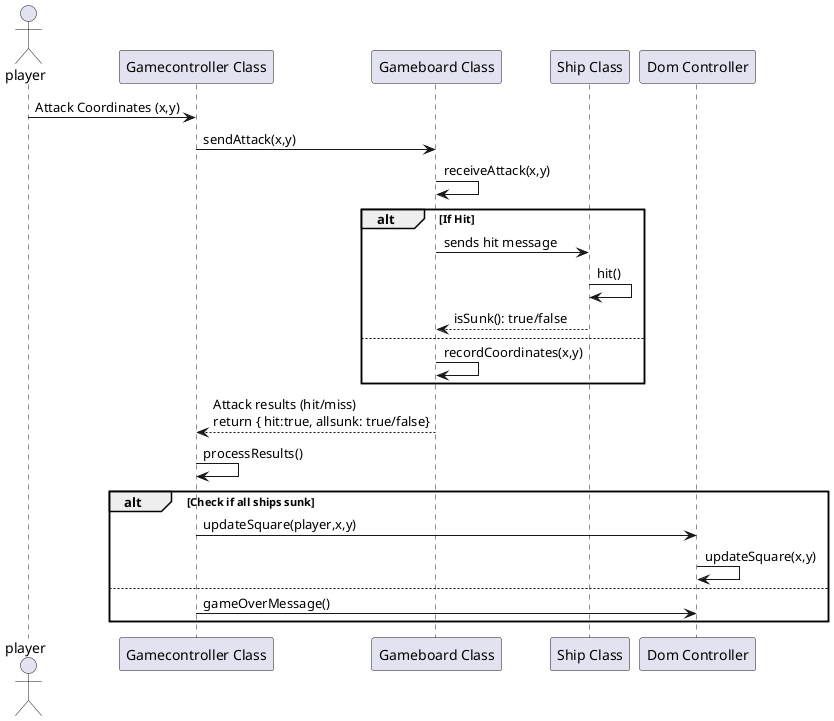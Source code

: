 @startuml
actor player
participant "Gamecontroller Class" as GC
participant "Gameboard Class" as GB
participant "Ship Class" as Ship
participant "Dom Controller" as DOM

player -> GC: Attack Coordinates (x,y)
GC -> GB: sendAttack(x,y)
GB -> GB: receiveAttack(x,y)

alt If Hit
    GB -> Ship: sends hit message
    Ship -> Ship: hit()
    Ship --> GB: isSunk(): true/false

else 
    GB -> GB: recordCoordinates(x,y)
end

GB --> GC: Attack results (hit/miss)\nreturn { hit:true, allsunk: true/false}
GC -> GC: processResults()

alt Check if all ships sunk
    GC -> DOM: updateSquare(player,x,y)
    DOM -> DOM: updateSquare(x,y)
else
    GC -> DOM: gameOverMessage()
end
@enduml
